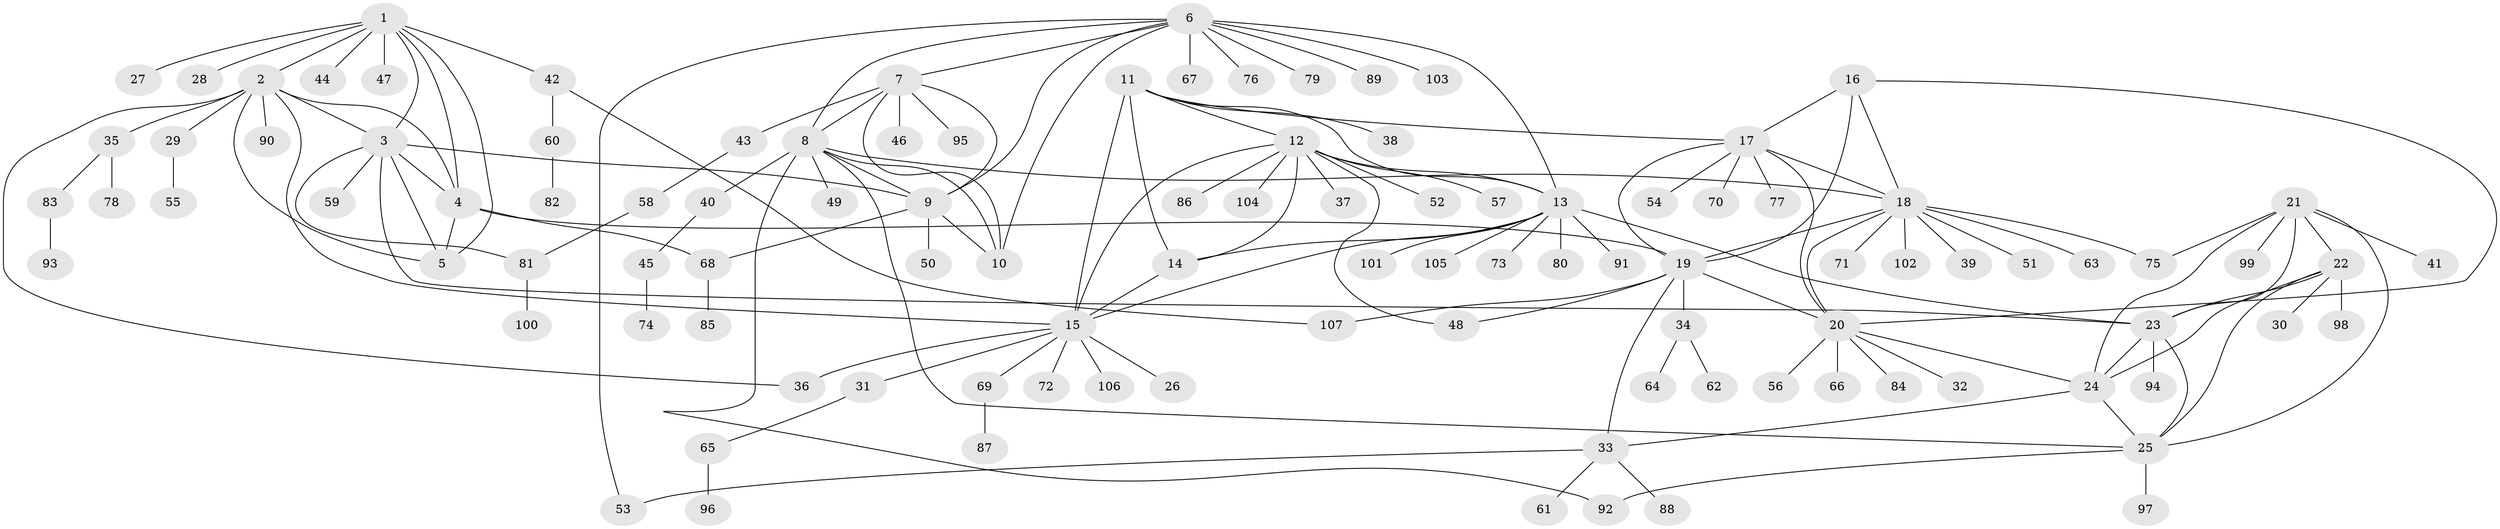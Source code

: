 // Generated by graph-tools (version 1.1) at 2025/54/03/09/25 04:54:50]
// undirected, 107 vertices, 151 edges
graph export_dot {
graph [start="1"]
  node [color=gray90,style=filled];
  1;
  2;
  3;
  4;
  5;
  6;
  7;
  8;
  9;
  10;
  11;
  12;
  13;
  14;
  15;
  16;
  17;
  18;
  19;
  20;
  21;
  22;
  23;
  24;
  25;
  26;
  27;
  28;
  29;
  30;
  31;
  32;
  33;
  34;
  35;
  36;
  37;
  38;
  39;
  40;
  41;
  42;
  43;
  44;
  45;
  46;
  47;
  48;
  49;
  50;
  51;
  52;
  53;
  54;
  55;
  56;
  57;
  58;
  59;
  60;
  61;
  62;
  63;
  64;
  65;
  66;
  67;
  68;
  69;
  70;
  71;
  72;
  73;
  74;
  75;
  76;
  77;
  78;
  79;
  80;
  81;
  82;
  83;
  84;
  85;
  86;
  87;
  88;
  89;
  90;
  91;
  92;
  93;
  94;
  95;
  96;
  97;
  98;
  99;
  100;
  101;
  102;
  103;
  104;
  105;
  106;
  107;
  1 -- 2;
  1 -- 3;
  1 -- 4;
  1 -- 5;
  1 -- 27;
  1 -- 28;
  1 -- 42;
  1 -- 44;
  1 -- 47;
  2 -- 3;
  2 -- 4;
  2 -- 5;
  2 -- 15;
  2 -- 29;
  2 -- 35;
  2 -- 36;
  2 -- 90;
  3 -- 4;
  3 -- 5;
  3 -- 9;
  3 -- 23;
  3 -- 59;
  3 -- 81;
  4 -- 5;
  4 -- 19;
  4 -- 68;
  6 -- 7;
  6 -- 8;
  6 -- 9;
  6 -- 10;
  6 -- 13;
  6 -- 53;
  6 -- 67;
  6 -- 76;
  6 -- 79;
  6 -- 89;
  6 -- 103;
  7 -- 8;
  7 -- 9;
  7 -- 10;
  7 -- 43;
  7 -- 46;
  7 -- 95;
  8 -- 9;
  8 -- 10;
  8 -- 18;
  8 -- 25;
  8 -- 40;
  8 -- 49;
  8 -- 92;
  9 -- 10;
  9 -- 50;
  9 -- 68;
  11 -- 12;
  11 -- 13;
  11 -- 14;
  11 -- 15;
  11 -- 17;
  11 -- 38;
  12 -- 13;
  12 -- 14;
  12 -- 15;
  12 -- 37;
  12 -- 48;
  12 -- 52;
  12 -- 57;
  12 -- 86;
  12 -- 104;
  13 -- 14;
  13 -- 15;
  13 -- 23;
  13 -- 73;
  13 -- 80;
  13 -- 91;
  13 -- 101;
  13 -- 105;
  14 -- 15;
  15 -- 26;
  15 -- 31;
  15 -- 36;
  15 -- 69;
  15 -- 72;
  15 -- 106;
  16 -- 17;
  16 -- 18;
  16 -- 19;
  16 -- 20;
  17 -- 18;
  17 -- 19;
  17 -- 20;
  17 -- 54;
  17 -- 70;
  17 -- 77;
  18 -- 19;
  18 -- 20;
  18 -- 39;
  18 -- 51;
  18 -- 63;
  18 -- 71;
  18 -- 75;
  18 -- 102;
  19 -- 20;
  19 -- 33;
  19 -- 34;
  19 -- 48;
  19 -- 107;
  20 -- 24;
  20 -- 32;
  20 -- 56;
  20 -- 66;
  20 -- 84;
  21 -- 22;
  21 -- 23;
  21 -- 24;
  21 -- 25;
  21 -- 41;
  21 -- 75;
  21 -- 99;
  22 -- 23;
  22 -- 24;
  22 -- 25;
  22 -- 30;
  22 -- 98;
  23 -- 24;
  23 -- 25;
  23 -- 94;
  24 -- 25;
  24 -- 33;
  25 -- 92;
  25 -- 97;
  29 -- 55;
  31 -- 65;
  33 -- 53;
  33 -- 61;
  33 -- 88;
  34 -- 62;
  34 -- 64;
  35 -- 78;
  35 -- 83;
  40 -- 45;
  42 -- 60;
  42 -- 107;
  43 -- 58;
  45 -- 74;
  58 -- 81;
  60 -- 82;
  65 -- 96;
  68 -- 85;
  69 -- 87;
  81 -- 100;
  83 -- 93;
}
